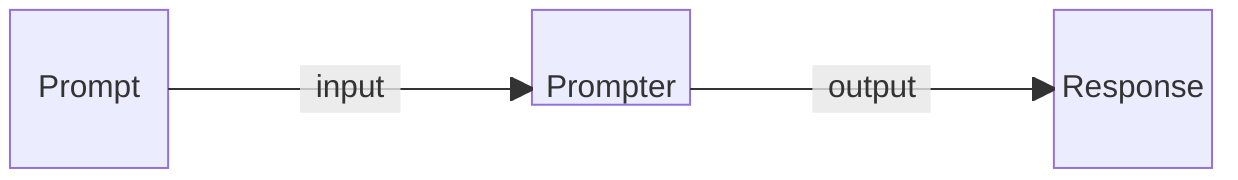 block-beta
    columns 7
    Prompt space:2 Prompter space:2 Response
    Prompt-- "input" -->Prompter
    Prompter-- "output" -->Response

    classDef block height:48px,padding:8px;
    classDef hidden visibility:none;
    class Prompter block
    class Prompt hidden
    class Response hidden